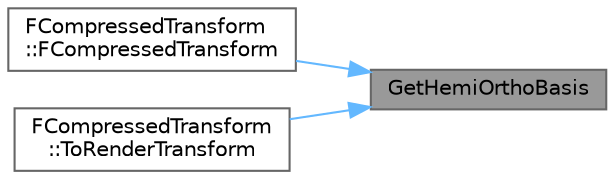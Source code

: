 digraph "GetHemiOrthoBasis"
{
 // INTERACTIVE_SVG=YES
 // LATEX_PDF_SIZE
  bgcolor="transparent";
  edge [fontname=Helvetica,fontsize=10,labelfontname=Helvetica,labelfontsize=10];
  node [fontname=Helvetica,fontsize=10,shape=box,height=0.2,width=0.4];
  rankdir="RL";
  Node1 [id="Node000001",label="GetHemiOrthoBasis",height=0.2,width=0.4,color="gray40", fillcolor="grey60", style="filled", fontcolor="black",tooltip=" "];
  Node1 -> Node2 [id="edge1_Node000001_Node000002",dir="back",color="steelblue1",style="solid",tooltip=" "];
  Node2 [id="Node000002",label="FCompressedTransform\l::FCompressedTransform",height=0.2,width=0.4,color="grey40", fillcolor="white", style="filled",URL="$d8/de3/structFCompressedTransform.html#afef818905ec04b9db1e66c5bd1f78623",tooltip=" "];
  Node1 -> Node3 [id="edge2_Node000001_Node000003",dir="back",color="steelblue1",style="solid",tooltip=" "];
  Node3 [id="Node000003",label="FCompressedTransform\l::ToRenderTransform",height=0.2,width=0.4,color="grey40", fillcolor="white", style="filled",URL="$d8/de3/structFCompressedTransform.html#a19747266f8feb47b552116301c657c4c",tooltip=" "];
}
